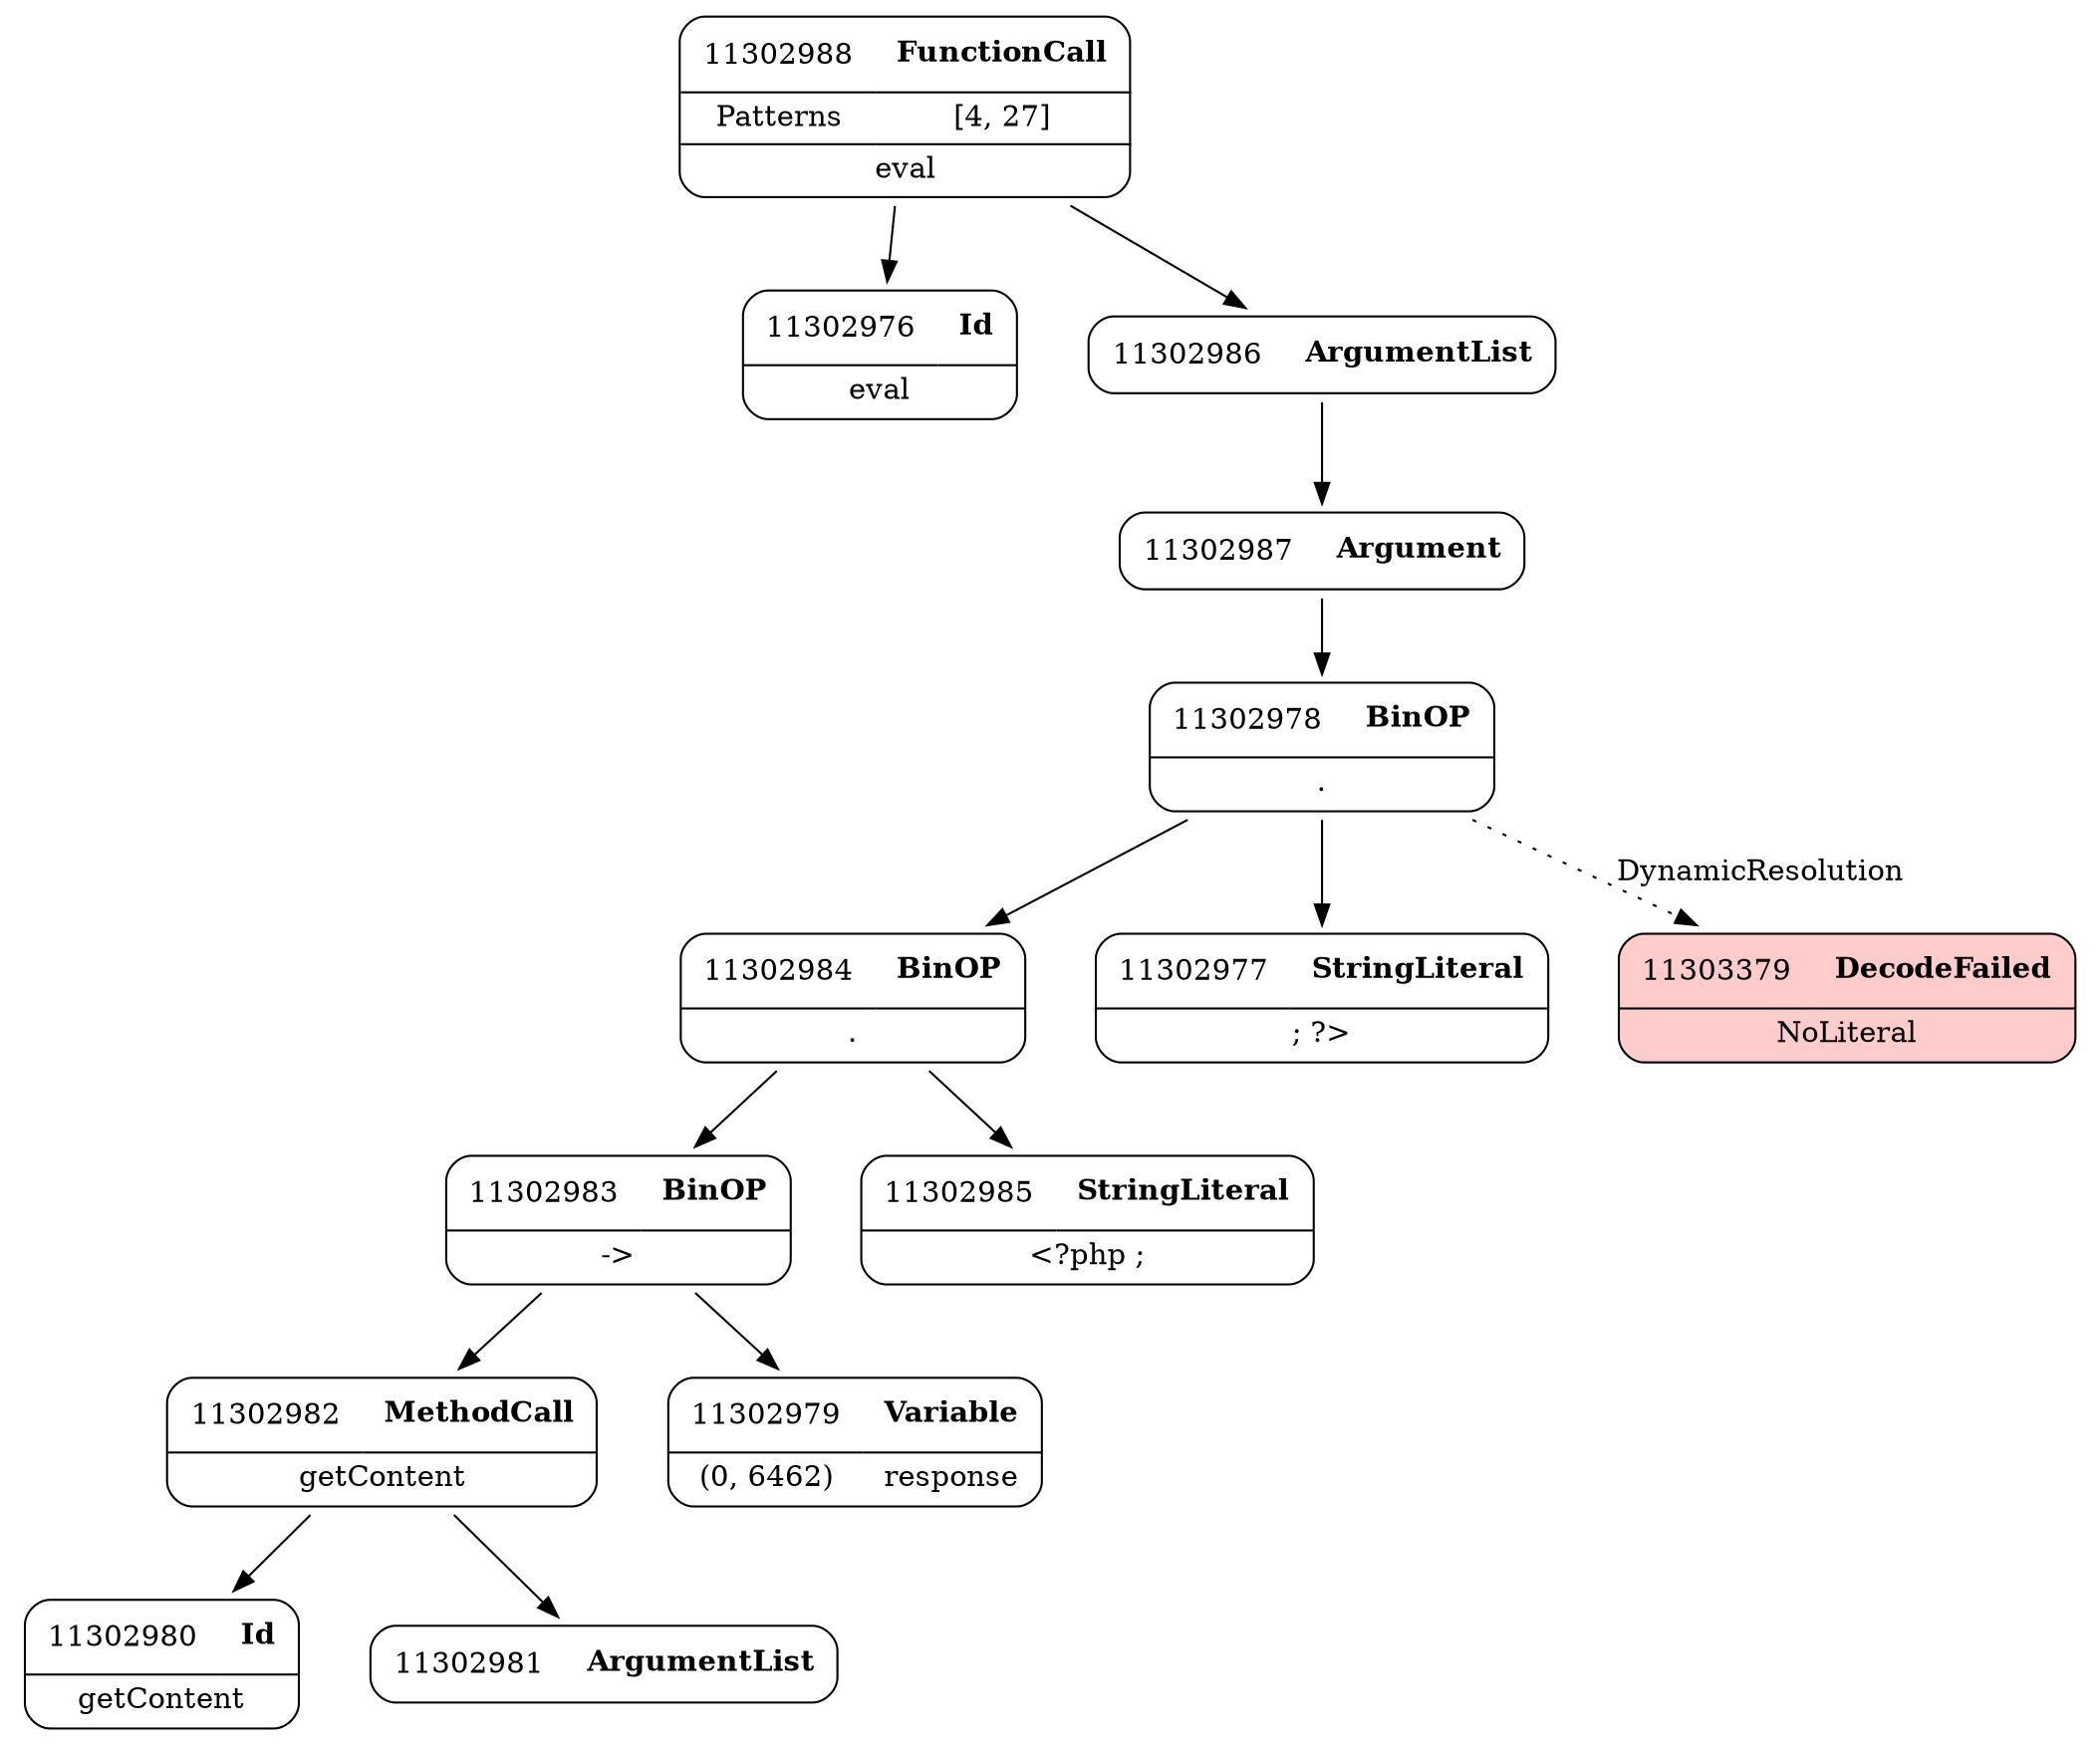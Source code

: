 digraph ast {
node [shape=none];
11302988 [label=<<TABLE border='1' cellspacing='0' cellpadding='10' style='rounded' ><TR><TD border='0'>11302988</TD><TD border='0'><B>FunctionCall</B></TD></TR><HR/><TR><TD border='0' cellpadding='5'>Patterns</TD><TD border='0' cellpadding='5'>[4, 27]</TD></TR><HR/><TR><TD border='0' cellpadding='5' colspan='2'>eval</TD></TR></TABLE>>];
11302988 -> 11302976 [weight=2];
11302988 -> 11302986 [weight=2];
11302984 [label=<<TABLE border='1' cellspacing='0' cellpadding='10' style='rounded' ><TR><TD border='0'>11302984</TD><TD border='0'><B>BinOP</B></TD></TR><HR/><TR><TD border='0' cellpadding='5' colspan='2'>.</TD></TR></TABLE>>];
11302984 -> 11302983 [weight=2];
11302984 -> 11302985 [weight=2];
11302985 [label=<<TABLE border='1' cellspacing='0' cellpadding='10' style='rounded' ><TR><TD border='0'>11302985</TD><TD border='0'><B>StringLiteral</B></TD></TR><HR/><TR><TD border='0' cellpadding='5' colspan='2'>&lt;?php ;</TD></TR></TABLE>>];
11302986 [label=<<TABLE border='1' cellspacing='0' cellpadding='10' style='rounded' ><TR><TD border='0'>11302986</TD><TD border='0'><B>ArgumentList</B></TD></TR></TABLE>>];
11302986 -> 11302987 [weight=2];
11302987 [label=<<TABLE border='1' cellspacing='0' cellpadding='10' style='rounded' ><TR><TD border='0'>11302987</TD><TD border='0'><B>Argument</B></TD></TR></TABLE>>];
11302987 -> 11302978 [weight=2];
11302980 [label=<<TABLE border='1' cellspacing='0' cellpadding='10' style='rounded' ><TR><TD border='0'>11302980</TD><TD border='0'><B>Id</B></TD></TR><HR/><TR><TD border='0' cellpadding='5' colspan='2'>getContent</TD></TR></TABLE>>];
11302981 [label=<<TABLE border='1' cellspacing='0' cellpadding='10' style='rounded' ><TR><TD border='0'>11302981</TD><TD border='0'><B>ArgumentList</B></TD></TR></TABLE>>];
11302982 [label=<<TABLE border='1' cellspacing='0' cellpadding='10' style='rounded' ><TR><TD border='0'>11302982</TD><TD border='0'><B>MethodCall</B></TD></TR><HR/><TR><TD border='0' cellpadding='5' colspan='2'>getContent</TD></TR></TABLE>>];
11302982 -> 11302980 [weight=2];
11302982 -> 11302981 [weight=2];
11302983 [label=<<TABLE border='1' cellspacing='0' cellpadding='10' style='rounded' ><TR><TD border='0'>11302983</TD><TD border='0'><B>BinOP</B></TD></TR><HR/><TR><TD border='0' cellpadding='5' colspan='2'>-&gt;</TD></TR></TABLE>>];
11302983 -> 11302979 [weight=2];
11302983 -> 11302982 [weight=2];
11302976 [label=<<TABLE border='1' cellspacing='0' cellpadding='10' style='rounded' ><TR><TD border='0'>11302976</TD><TD border='0'><B>Id</B></TD></TR><HR/><TR><TD border='0' cellpadding='5' colspan='2'>eval</TD></TR></TABLE>>];
11302977 [label=<<TABLE border='1' cellspacing='0' cellpadding='10' style='rounded' ><TR><TD border='0'>11302977</TD><TD border='0'><B>StringLiteral</B></TD></TR><HR/><TR><TD border='0' cellpadding='5' colspan='2'>; ?&gt;</TD></TR></TABLE>>];
11302978 [label=<<TABLE border='1' cellspacing='0' cellpadding='10' style='rounded' ><TR><TD border='0'>11302978</TD><TD border='0'><B>BinOP</B></TD></TR><HR/><TR><TD border='0' cellpadding='5' colspan='2'>.</TD></TR></TABLE>>];
11302978 -> 11302977 [weight=2];
11302978 -> 11302984 [weight=2];
11302978 -> 11303379 [style=dotted,label=DynamicResolution];
11302979 [label=<<TABLE border='1' cellspacing='0' cellpadding='10' style='rounded' ><TR><TD border='0'>11302979</TD><TD border='0'><B>Variable</B></TD></TR><HR/><TR><TD border='0' cellpadding='5'>(0, 6462)</TD><TD border='0' cellpadding='5'>response</TD></TR></TABLE>>];
11303379 [label=<<TABLE border='1' cellspacing='0' cellpadding='10' style='rounded' bgcolor='#FFCCCC' ><TR><TD border='0'>11303379</TD><TD border='0'><B>DecodeFailed</B></TD></TR><HR/><TR><TD border='0' cellpadding='5' colspan='2'>NoLiteral</TD></TR></TABLE>>];
}
